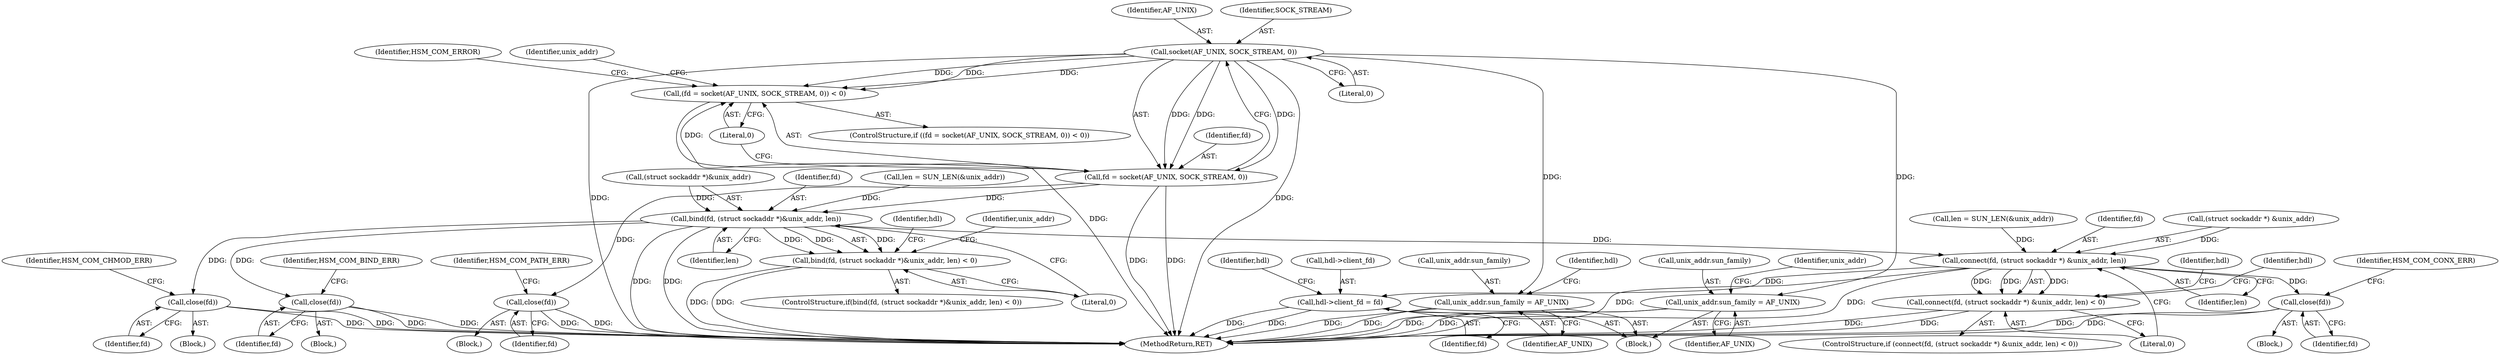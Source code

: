 digraph "0_opa-ff_c5759e7b76f5bf844be6c6641cc1b356bbc83869_0@API" {
"1000110" [label="(Call,socket(AF_UNIX, SOCK_STREAM, 0))"];
"1000107" [label="(Call,(fd = socket(AF_UNIX, SOCK_STREAM, 0)) < 0)"];
"1000108" [label="(Call,fd = socket(AF_UNIX, SOCK_STREAM, 0))"];
"1000140" [label="(Call,close(fd))"];
"1000167" [label="(Call,bind(fd, (struct sockaddr *)&unix_addr, len))"];
"1000166" [label="(Call,bind(fd, (struct sockaddr *)&unix_addr, len) < 0)"];
"1000180" [label="(Call,close(fd))"];
"1000197" [label="(Call,close(fd))"];
"1000242" [label="(Call,connect(fd, (struct sockaddr *) &unix_addr, len))"];
"1000241" [label="(Call,connect(fd, (struct sockaddr *) &unix_addr, len) < 0)"];
"1000255" [label="(Call,close(fd))"];
"1000259" [label="(Call,hdl->client_fd = fd)"];
"1000124" [label="(Call,unix_addr.sun_family = AF_UNIX)"];
"1000207" [label="(Call,unix_addr.sun_family = AF_UNIX)"];
"1000263" [label="(Identifier,fd)"];
"1000165" [label="(ControlStructure,if(bind(fd, (struct sockaddr *)&unix_addr, len) < 0))"];
"1000180" [label="(Call,close(fd))"];
"1000113" [label="(Literal,0)"];
"1000200" [label="(Identifier,HSM_COM_CHMOD_ERR)"];
"1000242" [label="(Call,connect(fd, (struct sockaddr *) &unix_addr, len))"];
"1000259" [label="(Call,hdl->client_fd = fd)"];
"1000181" [label="(Identifier,fd)"];
"1000124" [label="(Call,unix_addr.sun_family = AF_UNIX)"];
"1000143" [label="(Identifier,HSM_COM_PATH_ERR)"];
"1000198" [label="(Identifier,fd)"];
"1000241" [label="(Call,connect(fd, (struct sockaddr *) &unix_addr, len) < 0)"];
"1000235" [label="(Call,len = SUN_LEN(&unix_addr))"];
"1000167" [label="(Call,bind(fd, (struct sockaddr *)&unix_addr, len))"];
"1000256" [label="(Identifier,fd)"];
"1000183" [label="(Identifier,HSM_COM_BIND_ERR)"];
"1000133" [label="(Identifier,hdl)"];
"1000214" [label="(Identifier,unix_addr)"];
"1000255" [label="(Call,close(fd))"];
"1000249" [label="(Literal,0)"];
"1000243" [label="(Identifier,fd)"];
"1000120" [label="(Identifier,unix_addr)"];
"1000169" [label="(Call,(struct sockaddr *)&unix_addr)"];
"1000258" [label="(Identifier,HSM_COM_CONX_ERR)"];
"1000174" [label="(Literal,0)"];
"1000240" [label="(ControlStructure,if (connect(fd, (struct sockaddr *) &unix_addr, len) < 0))"];
"1000178" [label="(Identifier,hdl)"];
"1000253" [label="(Identifier,hdl)"];
"1000166" [label="(Call,bind(fd, (struct sockaddr *)&unix_addr, len) < 0)"];
"1000110" [label="(Call,socket(AF_UNIX, SOCK_STREAM, 0))"];
"1000111" [label="(Identifier,AF_UNIX)"];
"1000192" [label="(Block,)"];
"1000244" [label="(Call,(struct sockaddr *) &unix_addr)"];
"1000168" [label="(Identifier,fd)"];
"1000108" [label="(Call,fd = socket(AF_UNIX, SOCK_STREAM, 0))"];
"1000117" [label="(Identifier,HSM_COM_ERROR)"];
"1000106" [label="(ControlStructure,if ((fd = socket(AF_UNIX, SOCK_STREAM, 0)) < 0))"];
"1000139" [label="(Block,)"];
"1000128" [label="(Identifier,AF_UNIX)"];
"1000188" [label="(Identifier,unix_addr)"];
"1000207" [label="(Call,unix_addr.sun_family = AF_UNIX)"];
"1000175" [label="(Block,)"];
"1000261" [label="(Identifier,hdl)"];
"1000211" [label="(Identifier,AF_UNIX)"];
"1000285" [label="(MethodReturn,RET)"];
"1000140" [label="(Call,close(fd))"];
"1000260" [label="(Call,hdl->client_fd)"];
"1000197" [label="(Call,close(fd))"];
"1000250" [label="(Block,)"];
"1000125" [label="(Call,unix_addr.sun_family)"];
"1000248" [label="(Identifier,len)"];
"1000173" [label="(Identifier,len)"];
"1000102" [label="(Block,)"];
"1000114" [label="(Literal,0)"];
"1000208" [label="(Call,unix_addr.sun_family)"];
"1000112" [label="(Identifier,SOCK_STREAM)"];
"1000156" [label="(Call,len = SUN_LEN(&unix_addr))"];
"1000141" [label="(Identifier,fd)"];
"1000109" [label="(Identifier,fd)"];
"1000107" [label="(Call,(fd = socket(AF_UNIX, SOCK_STREAM, 0)) < 0)"];
"1000266" [label="(Identifier,hdl)"];
"1000110" -> "1000108"  [label="AST: "];
"1000110" -> "1000113"  [label="CFG: "];
"1000111" -> "1000110"  [label="AST: "];
"1000112" -> "1000110"  [label="AST: "];
"1000113" -> "1000110"  [label="AST: "];
"1000108" -> "1000110"  [label="CFG: "];
"1000110" -> "1000285"  [label="DDG: "];
"1000110" -> "1000285"  [label="DDG: "];
"1000110" -> "1000107"  [label="DDG: "];
"1000110" -> "1000107"  [label="DDG: "];
"1000110" -> "1000107"  [label="DDG: "];
"1000110" -> "1000108"  [label="DDG: "];
"1000110" -> "1000108"  [label="DDG: "];
"1000110" -> "1000108"  [label="DDG: "];
"1000110" -> "1000124"  [label="DDG: "];
"1000110" -> "1000207"  [label="DDG: "];
"1000107" -> "1000106"  [label="AST: "];
"1000107" -> "1000114"  [label="CFG: "];
"1000108" -> "1000107"  [label="AST: "];
"1000114" -> "1000107"  [label="AST: "];
"1000117" -> "1000107"  [label="CFG: "];
"1000120" -> "1000107"  [label="CFG: "];
"1000107" -> "1000285"  [label="DDG: "];
"1000108" -> "1000107"  [label="DDG: "];
"1000109" -> "1000108"  [label="AST: "];
"1000114" -> "1000108"  [label="CFG: "];
"1000108" -> "1000285"  [label="DDG: "];
"1000108" -> "1000285"  [label="DDG: "];
"1000108" -> "1000140"  [label="DDG: "];
"1000108" -> "1000167"  [label="DDG: "];
"1000140" -> "1000139"  [label="AST: "];
"1000140" -> "1000141"  [label="CFG: "];
"1000141" -> "1000140"  [label="AST: "];
"1000143" -> "1000140"  [label="CFG: "];
"1000140" -> "1000285"  [label="DDG: "];
"1000140" -> "1000285"  [label="DDG: "];
"1000167" -> "1000166"  [label="AST: "];
"1000167" -> "1000173"  [label="CFG: "];
"1000168" -> "1000167"  [label="AST: "];
"1000169" -> "1000167"  [label="AST: "];
"1000173" -> "1000167"  [label="AST: "];
"1000174" -> "1000167"  [label="CFG: "];
"1000167" -> "1000285"  [label="DDG: "];
"1000167" -> "1000285"  [label="DDG: "];
"1000167" -> "1000166"  [label="DDG: "];
"1000167" -> "1000166"  [label="DDG: "];
"1000167" -> "1000166"  [label="DDG: "];
"1000169" -> "1000167"  [label="DDG: "];
"1000156" -> "1000167"  [label="DDG: "];
"1000167" -> "1000180"  [label="DDG: "];
"1000167" -> "1000197"  [label="DDG: "];
"1000167" -> "1000242"  [label="DDG: "];
"1000166" -> "1000165"  [label="AST: "];
"1000166" -> "1000174"  [label="CFG: "];
"1000174" -> "1000166"  [label="AST: "];
"1000178" -> "1000166"  [label="CFG: "];
"1000188" -> "1000166"  [label="CFG: "];
"1000166" -> "1000285"  [label="DDG: "];
"1000166" -> "1000285"  [label="DDG: "];
"1000180" -> "1000175"  [label="AST: "];
"1000180" -> "1000181"  [label="CFG: "];
"1000181" -> "1000180"  [label="AST: "];
"1000183" -> "1000180"  [label="CFG: "];
"1000180" -> "1000285"  [label="DDG: "];
"1000180" -> "1000285"  [label="DDG: "];
"1000197" -> "1000192"  [label="AST: "];
"1000197" -> "1000198"  [label="CFG: "];
"1000198" -> "1000197"  [label="AST: "];
"1000200" -> "1000197"  [label="CFG: "];
"1000197" -> "1000285"  [label="DDG: "];
"1000197" -> "1000285"  [label="DDG: "];
"1000242" -> "1000241"  [label="AST: "];
"1000242" -> "1000248"  [label="CFG: "];
"1000243" -> "1000242"  [label="AST: "];
"1000244" -> "1000242"  [label="AST: "];
"1000248" -> "1000242"  [label="AST: "];
"1000249" -> "1000242"  [label="CFG: "];
"1000242" -> "1000285"  [label="DDG: "];
"1000242" -> "1000285"  [label="DDG: "];
"1000242" -> "1000241"  [label="DDG: "];
"1000242" -> "1000241"  [label="DDG: "];
"1000242" -> "1000241"  [label="DDG: "];
"1000244" -> "1000242"  [label="DDG: "];
"1000235" -> "1000242"  [label="DDG: "];
"1000242" -> "1000255"  [label="DDG: "];
"1000242" -> "1000259"  [label="DDG: "];
"1000241" -> "1000240"  [label="AST: "];
"1000241" -> "1000249"  [label="CFG: "];
"1000249" -> "1000241"  [label="AST: "];
"1000253" -> "1000241"  [label="CFG: "];
"1000261" -> "1000241"  [label="CFG: "];
"1000241" -> "1000285"  [label="DDG: "];
"1000241" -> "1000285"  [label="DDG: "];
"1000255" -> "1000250"  [label="AST: "];
"1000255" -> "1000256"  [label="CFG: "];
"1000256" -> "1000255"  [label="AST: "];
"1000258" -> "1000255"  [label="CFG: "];
"1000255" -> "1000285"  [label="DDG: "];
"1000255" -> "1000285"  [label="DDG: "];
"1000259" -> "1000102"  [label="AST: "];
"1000259" -> "1000263"  [label="CFG: "];
"1000260" -> "1000259"  [label="AST: "];
"1000263" -> "1000259"  [label="AST: "];
"1000266" -> "1000259"  [label="CFG: "];
"1000259" -> "1000285"  [label="DDG: "];
"1000259" -> "1000285"  [label="DDG: "];
"1000124" -> "1000102"  [label="AST: "];
"1000124" -> "1000128"  [label="CFG: "];
"1000125" -> "1000124"  [label="AST: "];
"1000128" -> "1000124"  [label="AST: "];
"1000133" -> "1000124"  [label="CFG: "];
"1000124" -> "1000285"  [label="DDG: "];
"1000124" -> "1000285"  [label="DDG: "];
"1000207" -> "1000102"  [label="AST: "];
"1000207" -> "1000211"  [label="CFG: "];
"1000208" -> "1000207"  [label="AST: "];
"1000211" -> "1000207"  [label="AST: "];
"1000214" -> "1000207"  [label="CFG: "];
"1000207" -> "1000285"  [label="DDG: "];
"1000207" -> "1000285"  [label="DDG: "];
}

